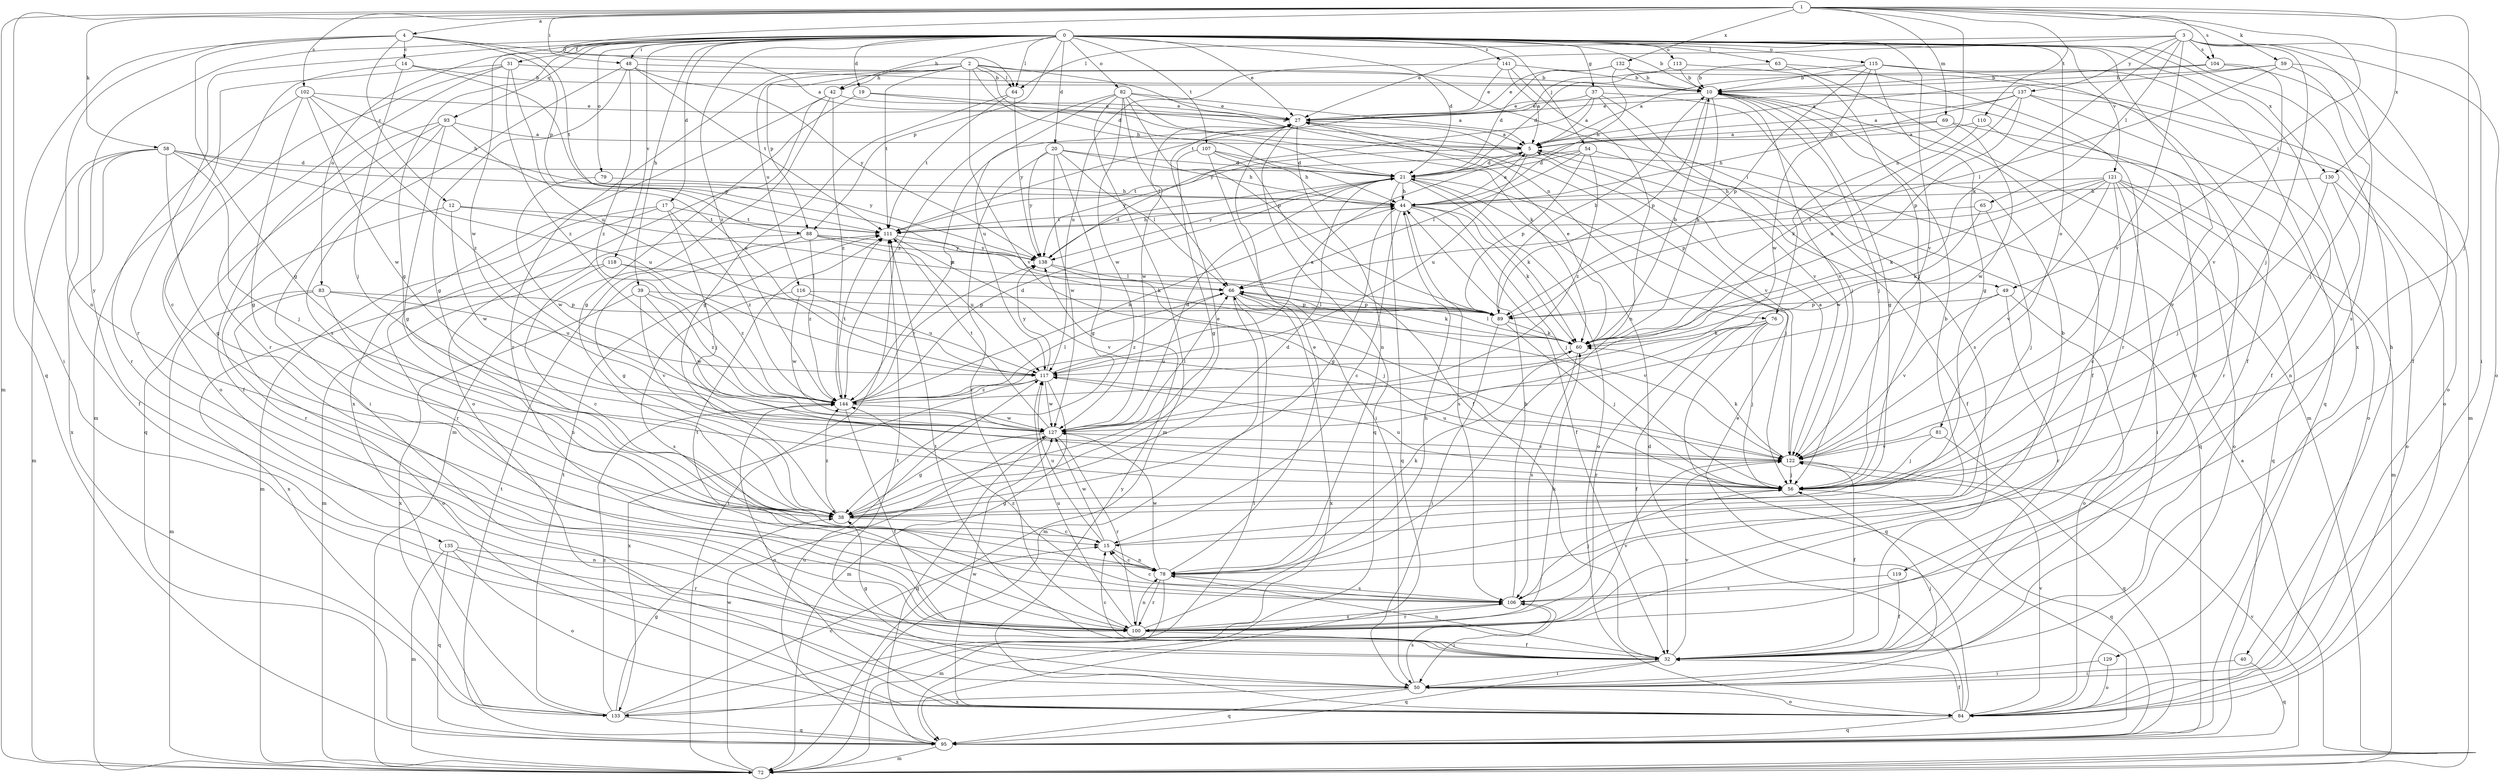 strict digraph  {
0;
1;
2;
3;
4;
5;
10;
12;
14;
15;
17;
19;
20;
21;
27;
31;
32;
37;
38;
39;
40;
42;
44;
48;
49;
50;
54;
56;
58;
59;
60;
63;
64;
65;
66;
69;
72;
76;
78;
79;
81;
82;
83;
84;
88;
89;
93;
95;
100;
102;
104;
106;
107;
110;
111;
113;
115;
116;
117;
118;
119;
121;
122;
127;
129;
130;
132;
133;
135;
137;
138;
141;
144;
0 -> 10  [label=b];
0 -> 17  [label=d];
0 -> 19  [label=d];
0 -> 20  [label=d];
0 -> 21  [label=d];
0 -> 27  [label=e];
0 -> 31  [label=f];
0 -> 37  [label=g];
0 -> 38  [label=g];
0 -> 39  [label=h];
0 -> 40  [label=h];
0 -> 42  [label=h];
0 -> 48  [label=i];
0 -> 54  [label=j];
0 -> 63  [label=l];
0 -> 64  [label=l];
0 -> 79  [label=o];
0 -> 81  [label=o];
0 -> 82  [label=o];
0 -> 83  [label=o];
0 -> 88  [label=p];
0 -> 93  [label=q];
0 -> 100  [label=r];
0 -> 107  [label=t];
0 -> 113  [label=u];
0 -> 115  [label=u];
0 -> 118  [label=v];
0 -> 119  [label=v];
0 -> 121  [label=v];
0 -> 122  [label=v];
0 -> 127  [label=w];
0 -> 129  [label=x];
0 -> 130  [label=x];
0 -> 135  [label=y];
0 -> 141  [label=z];
0 -> 144  [label=z];
1 -> 4  [label=a];
1 -> 48  [label=i];
1 -> 49  [label=i];
1 -> 56  [label=j];
1 -> 58  [label=k];
1 -> 59  [label=k];
1 -> 64  [label=l];
1 -> 69  [label=m];
1 -> 72  [label=m];
1 -> 76  [label=n];
1 -> 95  [label=q];
1 -> 102  [label=s];
1 -> 104  [label=s];
1 -> 110  [label=t];
1 -> 130  [label=x];
1 -> 132  [label=x];
2 -> 21  [label=d];
2 -> 42  [label=h];
2 -> 44  [label=h];
2 -> 49  [label=i];
2 -> 64  [label=l];
2 -> 76  [label=n];
2 -> 88  [label=p];
2 -> 100  [label=r];
2 -> 111  [label=t];
2 -> 116  [label=u];
2 -> 122  [label=v];
3 -> 27  [label=e];
3 -> 50  [label=i];
3 -> 56  [label=j];
3 -> 60  [label=k];
3 -> 64  [label=l];
3 -> 65  [label=l];
3 -> 84  [label=o];
3 -> 104  [label=s];
3 -> 106  [label=s];
3 -> 122  [label=v];
3 -> 137  [label=y];
4 -> 5  [label=a];
4 -> 12  [label=c];
4 -> 14  [label=c];
4 -> 38  [label=g];
4 -> 50  [label=i];
4 -> 78  [label=n];
4 -> 88  [label=p];
4 -> 111  [label=t];
5 -> 21  [label=d];
5 -> 32  [label=f];
5 -> 117  [label=u];
5 -> 138  [label=y];
10 -> 27  [label=e];
10 -> 32  [label=f];
10 -> 38  [label=g];
10 -> 56  [label=j];
10 -> 60  [label=k];
10 -> 89  [label=p];
10 -> 122  [label=v];
12 -> 89  [label=p];
12 -> 100  [label=r];
12 -> 111  [label=t];
12 -> 127  [label=w];
14 -> 10  [label=b];
14 -> 15  [label=c];
14 -> 56  [label=j];
14 -> 89  [label=p];
15 -> 10  [label=b];
15 -> 78  [label=n];
15 -> 117  [label=u];
15 -> 127  [label=w];
17 -> 56  [label=j];
17 -> 72  [label=m];
17 -> 100  [label=r];
17 -> 111  [label=t];
17 -> 144  [label=z];
19 -> 5  [label=a];
19 -> 27  [label=e];
19 -> 38  [label=g];
20 -> 21  [label=d];
20 -> 38  [label=g];
20 -> 44  [label=h];
20 -> 66  [label=l];
20 -> 100  [label=r];
20 -> 127  [label=w];
20 -> 138  [label=y];
21 -> 44  [label=h];
21 -> 56  [label=j];
21 -> 60  [label=k];
21 -> 84  [label=o];
21 -> 95  [label=q];
21 -> 138  [label=y];
27 -> 5  [label=a];
27 -> 78  [label=n];
27 -> 95  [label=q];
27 -> 122  [label=v];
27 -> 127  [label=w];
27 -> 144  [label=z];
31 -> 10  [label=b];
31 -> 72  [label=m];
31 -> 84  [label=o];
31 -> 100  [label=r];
31 -> 117  [label=u];
31 -> 144  [label=z];
32 -> 10  [label=b];
32 -> 15  [label=c];
32 -> 38  [label=g];
32 -> 50  [label=i];
32 -> 78  [label=n];
32 -> 95  [label=q];
32 -> 111  [label=t];
32 -> 122  [label=v];
37 -> 5  [label=a];
37 -> 27  [label=e];
37 -> 56  [label=j];
37 -> 106  [label=s];
37 -> 122  [label=v];
37 -> 138  [label=y];
38 -> 15  [label=c];
38 -> 21  [label=d];
38 -> 27  [label=e];
38 -> 144  [label=z];
39 -> 89  [label=p];
39 -> 122  [label=v];
39 -> 127  [label=w];
39 -> 133  [label=x];
39 -> 144  [label=z];
40 -> 50  [label=i];
40 -> 95  [label=q];
42 -> 27  [label=e];
42 -> 72  [label=m];
42 -> 84  [label=o];
42 -> 133  [label=x];
42 -> 144  [label=z];
44 -> 5  [label=a];
44 -> 15  [label=c];
44 -> 32  [label=f];
44 -> 38  [label=g];
44 -> 56  [label=j];
44 -> 60  [label=k];
44 -> 106  [label=s];
44 -> 111  [label=t];
48 -> 10  [label=b];
48 -> 38  [label=g];
48 -> 106  [label=s];
48 -> 111  [label=t];
48 -> 138  [label=y];
48 -> 144  [label=z];
49 -> 84  [label=o];
49 -> 89  [label=p];
49 -> 100  [label=r];
49 -> 122  [label=v];
50 -> 56  [label=j];
50 -> 84  [label=o];
50 -> 95  [label=q];
50 -> 106  [label=s];
50 -> 111  [label=t];
50 -> 133  [label=x];
54 -> 21  [label=d];
54 -> 66  [label=l];
54 -> 89  [label=p];
54 -> 95  [label=q];
54 -> 111  [label=t];
54 -> 144  [label=z];
56 -> 38  [label=g];
56 -> 95  [label=q];
56 -> 117  [label=u];
58 -> 21  [label=d];
58 -> 32  [label=f];
58 -> 38  [label=g];
58 -> 56  [label=j];
58 -> 72  [label=m];
58 -> 117  [label=u];
58 -> 133  [label=x];
58 -> 138  [label=y];
59 -> 5  [label=a];
59 -> 10  [label=b];
59 -> 32  [label=f];
59 -> 56  [label=j];
59 -> 66  [label=l];
60 -> 10  [label=b];
60 -> 27  [label=e];
60 -> 66  [label=l];
60 -> 106  [label=s];
60 -> 117  [label=u];
63 -> 10  [label=b];
63 -> 72  [label=m];
63 -> 100  [label=r];
64 -> 38  [label=g];
64 -> 111  [label=t];
64 -> 138  [label=y];
65 -> 56  [label=j];
65 -> 60  [label=k];
65 -> 111  [label=t];
66 -> 60  [label=k];
66 -> 72  [label=m];
66 -> 89  [label=p];
66 -> 122  [label=v];
66 -> 133  [label=x];
66 -> 144  [label=z];
69 -> 5  [label=a];
69 -> 44  [label=h];
69 -> 84  [label=o];
69 -> 127  [label=w];
72 -> 5  [label=a];
72 -> 111  [label=t];
72 -> 122  [label=v];
72 -> 127  [label=w];
76 -> 32  [label=f];
76 -> 56  [label=j];
76 -> 60  [label=k];
76 -> 95  [label=q];
76 -> 100  [label=r];
78 -> 10  [label=b];
78 -> 15  [label=c];
78 -> 27  [label=e];
78 -> 60  [label=k];
78 -> 72  [label=m];
78 -> 100  [label=r];
78 -> 106  [label=s];
78 -> 127  [label=w];
79 -> 44  [label=h];
79 -> 127  [label=w];
81 -> 56  [label=j];
81 -> 95  [label=q];
81 -> 122  [label=v];
82 -> 5  [label=a];
82 -> 27  [label=e];
82 -> 60  [label=k];
82 -> 66  [label=l];
82 -> 72  [label=m];
82 -> 89  [label=p];
82 -> 117  [label=u];
82 -> 127  [label=w];
82 -> 144  [label=z];
83 -> 72  [label=m];
83 -> 78  [label=n];
83 -> 84  [label=o];
83 -> 89  [label=p];
83 -> 117  [label=u];
84 -> 21  [label=d];
84 -> 27  [label=e];
84 -> 32  [label=f];
84 -> 95  [label=q];
84 -> 122  [label=v];
84 -> 127  [label=w];
84 -> 138  [label=y];
88 -> 38  [label=g];
88 -> 60  [label=k];
88 -> 72  [label=m];
88 -> 117  [label=u];
88 -> 138  [label=y];
88 -> 144  [label=z];
89 -> 10  [label=b];
89 -> 50  [label=i];
89 -> 56  [label=j];
89 -> 60  [label=k];
89 -> 66  [label=l];
93 -> 5  [label=a];
93 -> 32  [label=f];
93 -> 38  [label=g];
93 -> 50  [label=i];
93 -> 95  [label=q];
93 -> 117  [label=u];
95 -> 72  [label=m];
95 -> 111  [label=t];
95 -> 117  [label=u];
100 -> 32  [label=f];
100 -> 44  [label=h];
100 -> 60  [label=k];
100 -> 78  [label=n];
100 -> 106  [label=s];
100 -> 111  [label=t];
100 -> 117  [label=u];
100 -> 122  [label=v];
102 -> 27  [label=e];
102 -> 38  [label=g];
102 -> 44  [label=h];
102 -> 100  [label=r];
102 -> 127  [label=w];
102 -> 144  [label=z];
104 -> 5  [label=a];
104 -> 10  [label=b];
104 -> 72  [label=m];
104 -> 122  [label=v];
106 -> 15  [label=c];
106 -> 44  [label=h];
106 -> 50  [label=i];
106 -> 56  [label=j];
106 -> 100  [label=r];
106 -> 144  [label=z];
107 -> 21  [label=d];
107 -> 32  [label=f];
107 -> 38  [label=g];
107 -> 44  [label=h];
107 -> 50  [label=i];
110 -> 5  [label=a];
110 -> 60  [label=k];
110 -> 100  [label=r];
111 -> 44  [label=h];
111 -> 122  [label=v];
111 -> 138  [label=y];
113 -> 10  [label=b];
113 -> 56  [label=j];
113 -> 111  [label=t];
115 -> 10  [label=b];
115 -> 21  [label=d];
115 -> 32  [label=f];
115 -> 38  [label=g];
115 -> 89  [label=p];
115 -> 95  [label=q];
115 -> 127  [label=w];
116 -> 89  [label=p];
116 -> 106  [label=s];
116 -> 117  [label=u];
116 -> 127  [label=w];
117 -> 5  [label=a];
117 -> 72  [label=m];
117 -> 127  [label=w];
117 -> 133  [label=x];
117 -> 138  [label=y];
117 -> 144  [label=z];
118 -> 15  [label=c];
118 -> 66  [label=l];
118 -> 133  [label=x];
118 -> 144  [label=z];
119 -> 32  [label=f];
119 -> 106  [label=s];
121 -> 15  [label=c];
121 -> 44  [label=h];
121 -> 50  [label=i];
121 -> 60  [label=k];
121 -> 72  [label=m];
121 -> 84  [label=o];
121 -> 89  [label=p];
121 -> 95  [label=q];
121 -> 122  [label=v];
121 -> 127  [label=w];
122 -> 5  [label=a];
122 -> 32  [label=f];
122 -> 56  [label=j];
122 -> 60  [label=k];
122 -> 117  [label=u];
127 -> 21  [label=d];
127 -> 38  [label=g];
127 -> 66  [label=l];
127 -> 95  [label=q];
127 -> 100  [label=r];
127 -> 111  [label=t];
127 -> 122  [label=v];
129 -> 50  [label=i];
129 -> 84  [label=o];
130 -> 44  [label=h];
130 -> 56  [label=j];
130 -> 78  [label=n];
130 -> 84  [label=o];
132 -> 10  [label=b];
132 -> 21  [label=d];
132 -> 27  [label=e];
132 -> 44  [label=h];
132 -> 84  [label=o];
133 -> 15  [label=c];
133 -> 38  [label=g];
133 -> 66  [label=l];
133 -> 95  [label=q];
133 -> 111  [label=t];
133 -> 144  [label=z];
135 -> 72  [label=m];
135 -> 78  [label=n];
135 -> 84  [label=o];
135 -> 95  [label=q];
135 -> 100  [label=r];
137 -> 5  [label=a];
137 -> 21  [label=d];
137 -> 27  [label=e];
137 -> 32  [label=f];
137 -> 84  [label=o];
137 -> 89  [label=p];
137 -> 117  [label=u];
138 -> 21  [label=d];
138 -> 56  [label=j];
138 -> 66  [label=l];
141 -> 5  [label=a];
141 -> 10  [label=b];
141 -> 27  [label=e];
141 -> 78  [label=n];
141 -> 117  [label=u];
144 -> 21  [label=d];
144 -> 32  [label=f];
144 -> 44  [label=h];
144 -> 66  [label=l];
144 -> 84  [label=o];
144 -> 111  [label=t];
144 -> 127  [label=w];
144 -> 138  [label=y];
}
